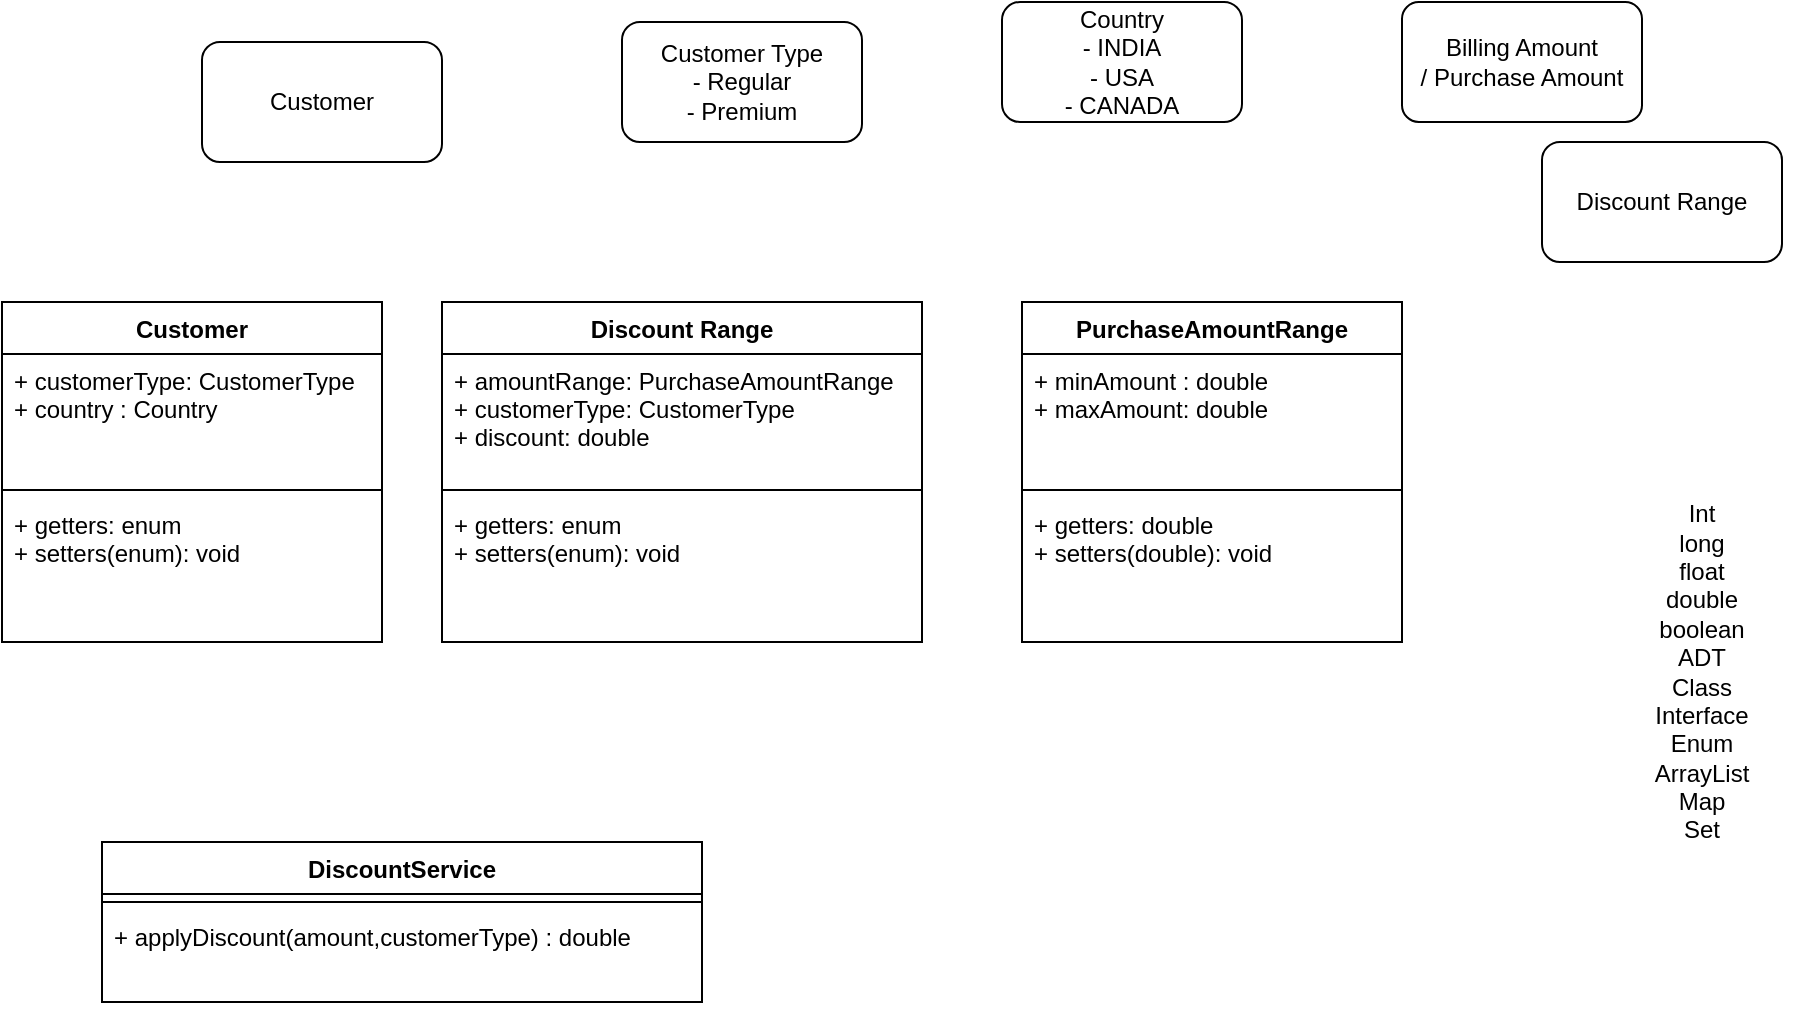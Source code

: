 <mxfile version="13.5.5" type="github">
  <diagram name="Page-1" id="e56a1550-8fbb-45ad-956c-1786394a9013">
    <mxGraphModel dx="1221" dy="645" grid="1" gridSize="10" guides="1" tooltips="1" connect="1" arrows="1" fold="1" page="1" pageScale="1" pageWidth="1100" pageHeight="850" background="#ffffff" math="0" shadow="0">
      <root>
        <mxCell id="0" />
        <mxCell id="1" parent="0" />
        <mxCell id="k3zc3vzF9cJD3p0FZX6q-2" value="Customer" style="rounded=1;whiteSpace=wrap;html=1;" vertex="1" parent="1">
          <mxGeometry x="130" y="150" width="120" height="60" as="geometry" />
        </mxCell>
        <mxCell id="k3zc3vzF9cJD3p0FZX6q-3" value="Discount Range" style="rounded=1;whiteSpace=wrap;html=1;" vertex="1" parent="1">
          <mxGeometry x="800" y="200" width="120" height="60" as="geometry" />
        </mxCell>
        <mxCell id="k3zc3vzF9cJD3p0FZX6q-4" value="Customer Type&lt;br&gt;- Regular&lt;br&gt;- Premium" style="rounded=1;whiteSpace=wrap;html=1;" vertex="1" parent="1">
          <mxGeometry x="340" y="140" width="120" height="60" as="geometry" />
        </mxCell>
        <mxCell id="k3zc3vzF9cJD3p0FZX6q-5" value="Billing Amount&lt;br&gt;/ Purchase Amount" style="rounded=1;whiteSpace=wrap;html=1;arcSize=14;" vertex="1" parent="1">
          <mxGeometry x="730" y="130" width="120" height="60" as="geometry" />
        </mxCell>
        <mxCell id="k3zc3vzF9cJD3p0FZX6q-6" value="Country&lt;br&gt;- INDIA&lt;br&gt;- USA&lt;br&gt;- CANADA" style="rounded=1;whiteSpace=wrap;html=1;" vertex="1" parent="1">
          <mxGeometry x="530" y="130" width="120" height="60" as="geometry" />
        </mxCell>
        <mxCell id="k3zc3vzF9cJD3p0FZX6q-20" value="Int&lt;br&gt;long&lt;br&gt;float&lt;br&gt;double&lt;br&gt;boolean&lt;br&gt;ADT&lt;br&gt;Class&lt;br&gt;Interface&lt;br&gt;Enum&lt;br&gt;ArrayList&lt;br&gt;Map&lt;br&gt;Set" style="text;html=1;strokeColor=none;fillColor=none;align=center;verticalAlign=middle;whiteSpace=wrap;rounded=0;" vertex="1" parent="1">
          <mxGeometry x="830" y="360" width="100" height="210" as="geometry" />
        </mxCell>
        <mxCell id="k3zc3vzF9cJD3p0FZX6q-12" value="Customer" style="swimlane;fontStyle=1;align=center;verticalAlign=top;childLayout=stackLayout;horizontal=1;startSize=26;horizontalStack=0;resizeParent=1;resizeParentMax=0;resizeLast=0;collapsible=1;marginBottom=0;" vertex="1" parent="1">
          <mxGeometry x="30" y="280" width="190" height="170" as="geometry" />
        </mxCell>
        <mxCell id="k3zc3vzF9cJD3p0FZX6q-13" value="+ customerType: CustomerType&#xa;+ country : Country" style="text;strokeColor=none;fillColor=none;align=left;verticalAlign=top;spacingLeft=4;spacingRight=4;overflow=hidden;rotatable=0;points=[[0,0.5],[1,0.5]];portConstraint=eastwest;" vertex="1" parent="k3zc3vzF9cJD3p0FZX6q-12">
          <mxGeometry y="26" width="190" height="64" as="geometry" />
        </mxCell>
        <mxCell id="k3zc3vzF9cJD3p0FZX6q-14" value="" style="line;strokeWidth=1;fillColor=none;align=left;verticalAlign=middle;spacingTop=-1;spacingLeft=3;spacingRight=3;rotatable=0;labelPosition=right;points=[];portConstraint=eastwest;" vertex="1" parent="k3zc3vzF9cJD3p0FZX6q-12">
          <mxGeometry y="90" width="190" height="8" as="geometry" />
        </mxCell>
        <mxCell id="k3zc3vzF9cJD3p0FZX6q-15" value="+ getters: enum&#xa;+ setters(enum): void" style="text;strokeColor=none;fillColor=none;align=left;verticalAlign=top;spacingLeft=4;spacingRight=4;overflow=hidden;rotatable=0;points=[[0,0.5],[1,0.5]];portConstraint=eastwest;" vertex="1" parent="k3zc3vzF9cJD3p0FZX6q-12">
          <mxGeometry y="98" width="190" height="72" as="geometry" />
        </mxCell>
        <mxCell id="k3zc3vzF9cJD3p0FZX6q-16" value="Discount Range" style="swimlane;fontStyle=1;align=center;verticalAlign=top;childLayout=stackLayout;horizontal=1;startSize=26;horizontalStack=0;resizeParent=1;resizeParentMax=0;resizeLast=0;collapsible=1;marginBottom=0;" vertex="1" parent="1">
          <mxGeometry x="250" y="280" width="240" height="170" as="geometry" />
        </mxCell>
        <mxCell id="k3zc3vzF9cJD3p0FZX6q-17" value="+ amountRange: PurchaseAmountRange&#xa;+ customerType: CustomerType&#xa;+ discount: double" style="text;strokeColor=none;fillColor=none;align=left;verticalAlign=top;spacingLeft=4;spacingRight=4;overflow=hidden;rotatable=0;points=[[0,0.5],[1,0.5]];portConstraint=eastwest;" vertex="1" parent="k3zc3vzF9cJD3p0FZX6q-16">
          <mxGeometry y="26" width="240" height="64" as="geometry" />
        </mxCell>
        <mxCell id="k3zc3vzF9cJD3p0FZX6q-18" value="" style="line;strokeWidth=1;fillColor=none;align=left;verticalAlign=middle;spacingTop=-1;spacingLeft=3;spacingRight=3;rotatable=0;labelPosition=right;points=[];portConstraint=eastwest;" vertex="1" parent="k3zc3vzF9cJD3p0FZX6q-16">
          <mxGeometry y="90" width="240" height="8" as="geometry" />
        </mxCell>
        <mxCell id="k3zc3vzF9cJD3p0FZX6q-19" value="+ getters: enum&#xa;+ setters(enum): void" style="text;strokeColor=none;fillColor=none;align=left;verticalAlign=top;spacingLeft=4;spacingRight=4;overflow=hidden;rotatable=0;points=[[0,0.5],[1,0.5]];portConstraint=eastwest;" vertex="1" parent="k3zc3vzF9cJD3p0FZX6q-16">
          <mxGeometry y="98" width="240" height="72" as="geometry" />
        </mxCell>
        <mxCell id="k3zc3vzF9cJD3p0FZX6q-22" value="PurchaseAmountRange" style="swimlane;fontStyle=1;align=center;verticalAlign=top;childLayout=stackLayout;horizontal=1;startSize=26;horizontalStack=0;resizeParent=1;resizeParentMax=0;resizeLast=0;collapsible=1;marginBottom=0;" vertex="1" parent="1">
          <mxGeometry x="540" y="280" width="190" height="170" as="geometry" />
        </mxCell>
        <mxCell id="k3zc3vzF9cJD3p0FZX6q-23" value="+ minAmount : double&#xa;+ maxAmount: double" style="text;strokeColor=none;fillColor=none;align=left;verticalAlign=top;spacingLeft=4;spacingRight=4;overflow=hidden;rotatable=0;points=[[0,0.5],[1,0.5]];portConstraint=eastwest;" vertex="1" parent="k3zc3vzF9cJD3p0FZX6q-22">
          <mxGeometry y="26" width="190" height="64" as="geometry" />
        </mxCell>
        <mxCell id="k3zc3vzF9cJD3p0FZX6q-24" value="" style="line;strokeWidth=1;fillColor=none;align=left;verticalAlign=middle;spacingTop=-1;spacingLeft=3;spacingRight=3;rotatable=0;labelPosition=right;points=[];portConstraint=eastwest;" vertex="1" parent="k3zc3vzF9cJD3p0FZX6q-22">
          <mxGeometry y="90" width="190" height="8" as="geometry" />
        </mxCell>
        <mxCell id="k3zc3vzF9cJD3p0FZX6q-25" value="+ getters: double&#xa;+ setters(double): void" style="text;strokeColor=none;fillColor=none;align=left;verticalAlign=top;spacingLeft=4;spacingRight=4;overflow=hidden;rotatable=0;points=[[0,0.5],[1,0.5]];portConstraint=eastwest;" vertex="1" parent="k3zc3vzF9cJD3p0FZX6q-22">
          <mxGeometry y="98" width="190" height="72" as="geometry" />
        </mxCell>
        <mxCell id="k3zc3vzF9cJD3p0FZX6q-30" value="DiscountService" style="swimlane;fontStyle=1;align=center;verticalAlign=top;childLayout=stackLayout;horizontal=1;startSize=26;horizontalStack=0;resizeParent=1;resizeParentMax=0;resizeLast=0;collapsible=1;marginBottom=0;" vertex="1" parent="1">
          <mxGeometry x="80" y="550" width="300" height="80" as="geometry" />
        </mxCell>
        <mxCell id="k3zc3vzF9cJD3p0FZX6q-32" value="" style="line;strokeWidth=1;fillColor=none;align=left;verticalAlign=middle;spacingTop=-1;spacingLeft=3;spacingRight=3;rotatable=0;labelPosition=right;points=[];portConstraint=eastwest;" vertex="1" parent="k3zc3vzF9cJD3p0FZX6q-30">
          <mxGeometry y="26" width="300" height="8" as="geometry" />
        </mxCell>
        <mxCell id="k3zc3vzF9cJD3p0FZX6q-33" value="+ applyDiscount(amount,customerType) : double" style="text;strokeColor=none;fillColor=none;align=left;verticalAlign=top;spacingLeft=4;spacingRight=4;overflow=hidden;rotatable=0;points=[[0,0.5],[1,0.5]];portConstraint=eastwest;" vertex="1" parent="k3zc3vzF9cJD3p0FZX6q-30">
          <mxGeometry y="34" width="300" height="46" as="geometry" />
        </mxCell>
      </root>
    </mxGraphModel>
  </diagram>
</mxfile>
